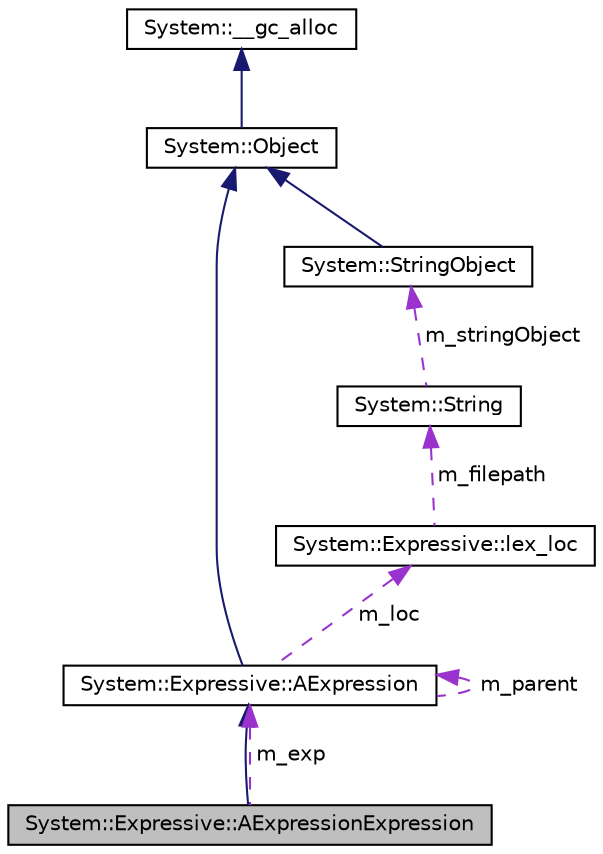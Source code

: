 digraph G
{
  edge [fontname="Helvetica",fontsize="10",labelfontname="Helvetica",labelfontsize="10"];
  node [fontname="Helvetica",fontsize="10",shape=record];
  Node1 [label="System::Expressive::AExpressionExpression",height=0.2,width=0.4,color="black", fillcolor="grey75", style="filled" fontcolor="black"];
  Node2 -> Node1 [dir="back",color="midnightblue",fontsize="10",style="solid",fontname="Helvetica"];
  Node2 [label="System::Expressive::AExpression",height=0.2,width=0.4,color="black", fillcolor="white", style="filled",URL="$class_system_1_1_expressive_1_1_a_expression.html"];
  Node3 -> Node2 [dir="back",color="midnightblue",fontsize="10",style="solid",fontname="Helvetica"];
  Node3 [label="System::Object",height=0.2,width=0.4,color="black", fillcolor="white", style="filled",URL="$class_system_1_1_object.html"];
  Node4 -> Node3 [dir="back",color="midnightblue",fontsize="10",style="solid",fontname="Helvetica"];
  Node4 [label="System::__gc_alloc",height=0.2,width=0.4,color="black", fillcolor="white", style="filled",URL="$class_system_1_1____gc__alloc.html"];
  Node2 -> Node2 [dir="back",color="darkorchid3",fontsize="10",style="dashed",label=" m_parent" ,fontname="Helvetica"];
  Node5 -> Node2 [dir="back",color="darkorchid3",fontsize="10",style="dashed",label=" m_loc" ,fontname="Helvetica"];
  Node5 [label="System::Expressive::lex_loc",height=0.2,width=0.4,color="black", fillcolor="white", style="filled",URL="$struct_system_1_1_expressive_1_1lex__loc.html"];
  Node6 -> Node5 [dir="back",color="darkorchid3",fontsize="10",style="dashed",label=" m_filepath" ,fontname="Helvetica"];
  Node6 [label="System::String",height=0.2,width=0.4,color="black", fillcolor="white", style="filled",URL="$class_system_1_1_string.html"];
  Node7 -> Node6 [dir="back",color="darkorchid3",fontsize="10",style="dashed",label=" m_stringObject" ,fontname="Helvetica"];
  Node7 [label="System::StringObject",height=0.2,width=0.4,color="black", fillcolor="white", style="filled",URL="$class_system_1_1_string_object.html"];
  Node3 -> Node7 [dir="back",color="midnightblue",fontsize="10",style="solid",fontname="Helvetica"];
  Node2 -> Node1 [dir="back",color="darkorchid3",fontsize="10",style="dashed",label=" m_exp" ,fontname="Helvetica"];
}
